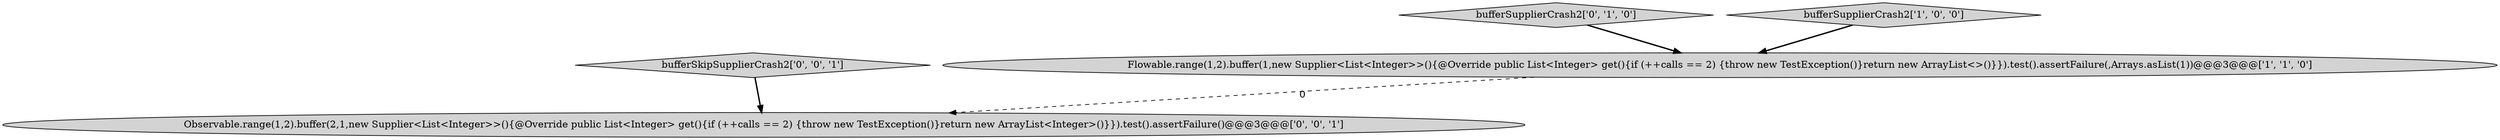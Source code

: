 digraph {
4 [style = filled, label = "Observable.range(1,2).buffer(2,1,new Supplier<List<Integer>>(){@Override public List<Integer> get(){if (++calls == 2) {throw new TestException()}return new ArrayList<Integer>()}}).test().assertFailure()@@@3@@@['0', '0', '1']", fillcolor = lightgray, shape = ellipse image = "AAA0AAABBB3BBB"];
3 [style = filled, label = "bufferSkipSupplierCrash2['0', '0', '1']", fillcolor = lightgray, shape = diamond image = "AAA0AAABBB3BBB"];
1 [style = filled, label = "Flowable.range(1,2).buffer(1,new Supplier<List<Integer>>(){@Override public List<Integer> get(){if (++calls == 2) {throw new TestException()}return new ArrayList<>()}}).test().assertFailure(,Arrays.asList(1))@@@3@@@['1', '1', '0']", fillcolor = lightgray, shape = ellipse image = "AAA0AAABBB1BBB"];
2 [style = filled, label = "bufferSupplierCrash2['0', '1', '0']", fillcolor = lightgray, shape = diamond image = "AAA0AAABBB2BBB"];
0 [style = filled, label = "bufferSupplierCrash2['1', '0', '0']", fillcolor = lightgray, shape = diamond image = "AAA0AAABBB1BBB"];
1->4 [style = dashed, label="0"];
3->4 [style = bold, label=""];
0->1 [style = bold, label=""];
2->1 [style = bold, label=""];
}
